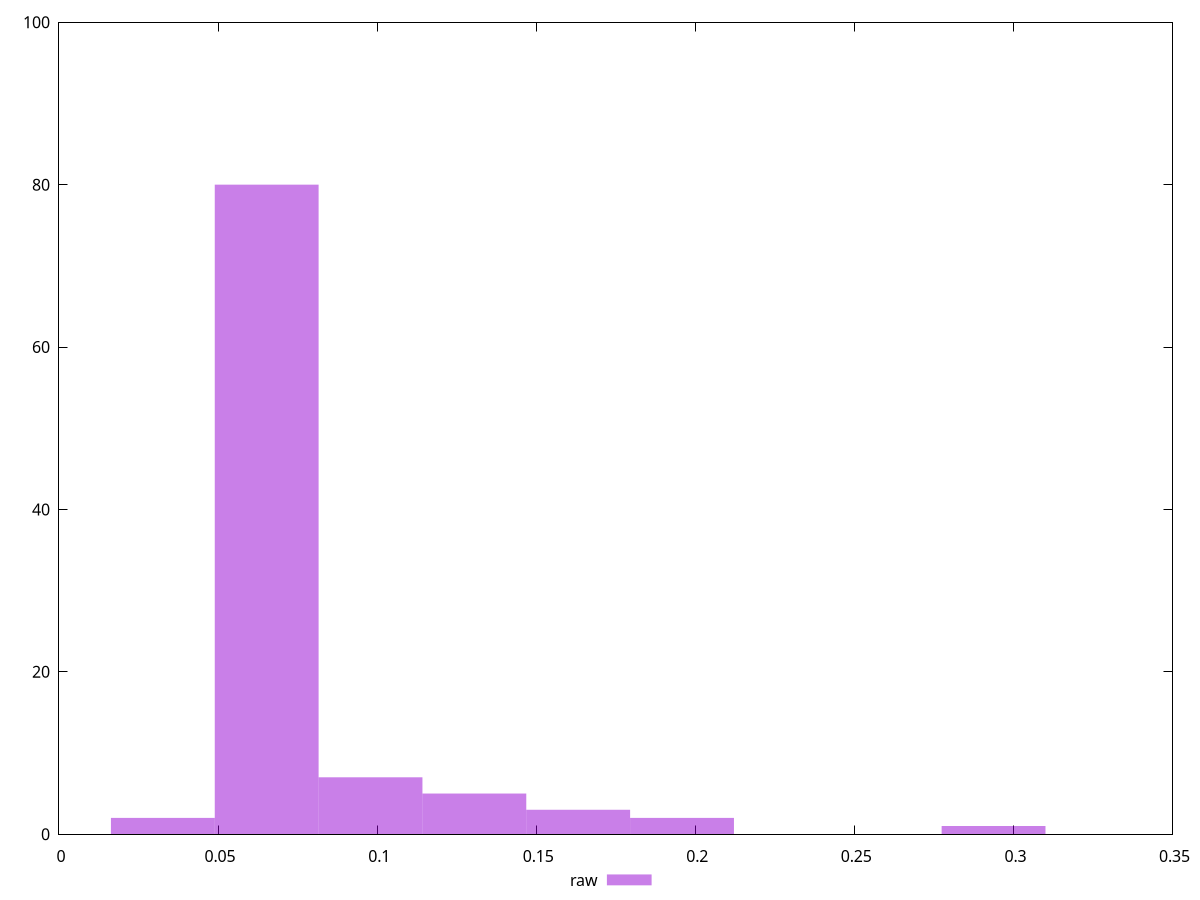 reset
set terminal svg size 640, 490 enhanced background rgb 'white'
set output "report_00007_2020-12-11T15:55:29.892Z/network-rtt/samples/pages+cached+noexternal/raw/histogram.svg"

$raw <<EOF
0.06527872324610338 80
0.09791808486915507 7
0.16319680811525847 3
0.19583616973831014 2
0.03263936162305169 2
0.13055744649220677 5
0.29375425460746524 1
EOF

set key outside below
set boxwidth 0.03263936162305169
set yrange [0:100]
set style fill transparent solid 0.5 noborder

plot \
  $raw title "raw" with boxes, \


reset